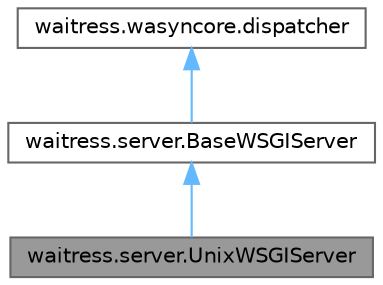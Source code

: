 digraph "waitress.server.UnixWSGIServer"
{
 // LATEX_PDF_SIZE
  bgcolor="transparent";
  edge [fontname=Helvetica,fontsize=10,labelfontname=Helvetica,labelfontsize=10];
  node [fontname=Helvetica,fontsize=10,shape=box,height=0.2,width=0.4];
  Node1 [id="Node000001",label="waitress.server.UnixWSGIServer",height=0.2,width=0.4,color="gray40", fillcolor="grey60", style="filled", fontcolor="black",tooltip=" "];
  Node2 -> Node1 [id="edge1_Node000001_Node000002",dir="back",color="steelblue1",style="solid",tooltip=" "];
  Node2 [id="Node000002",label="waitress.server.BaseWSGIServer",height=0.2,width=0.4,color="gray40", fillcolor="white", style="filled",URL="$classwaitress_1_1server_1_1_base_w_s_g_i_server.html",tooltip=" "];
  Node3 -> Node2 [id="edge2_Node000002_Node000003",dir="back",color="steelblue1",style="solid",tooltip=" "];
  Node3 [id="Node000003",label="waitress.wasyncore.dispatcher",height=0.2,width=0.4,color="gray40", fillcolor="white", style="filled",URL="$classwaitress_1_1wasyncore_1_1dispatcher.html",tooltip=" "];
}
